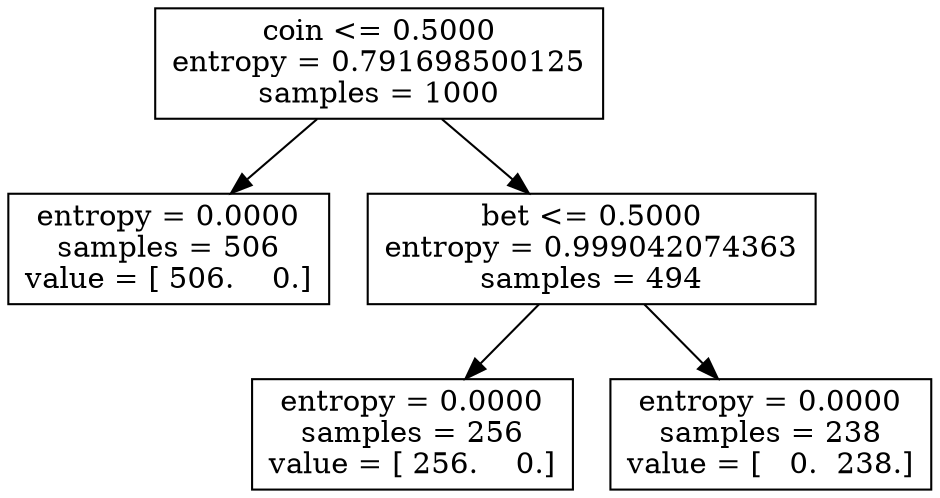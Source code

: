 digraph Tree {
0 [label="coin <= 0.5000\nentropy = 0.791698500125\nsamples = 1000", shape="box"] ;
1 [label="entropy = 0.0000\nsamples = 506\nvalue = [ 506.    0.]", shape="box"] ;
0 -> 1 ;
2 [label="bet <= 0.5000\nentropy = 0.999042074363\nsamples = 494", shape="box"] ;
0 -> 2 ;
3 [label="entropy = 0.0000\nsamples = 256\nvalue = [ 256.    0.]", shape="box"] ;
2 -> 3 ;
4 [label="entropy = 0.0000\nsamples = 238\nvalue = [   0.  238.]", shape="box"] ;
2 -> 4 ;
}